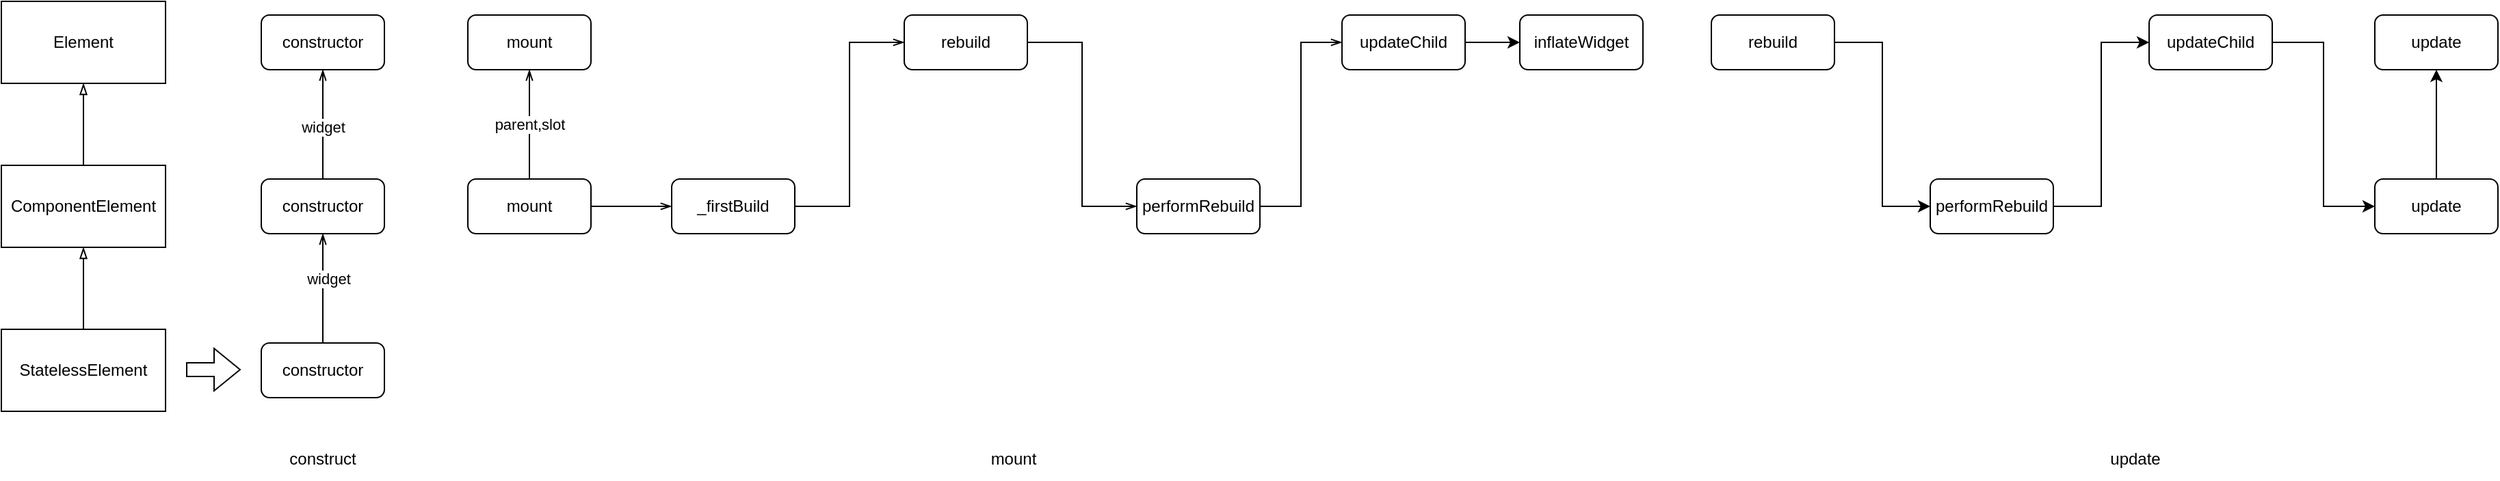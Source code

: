 <mxfile version="15.7.0" type="github">
  <diagram id="C5RBs43oDa-KdzZeNtuy" name="Page-1">
    <mxGraphModel dx="1298" dy="724" grid="1" gridSize="10" guides="1" tooltips="1" connect="1" arrows="1" fold="1" page="1" pageScale="1" pageWidth="1200" pageHeight="1600" math="0" shadow="0">
      <root>
        <mxCell id="WIyWlLk6GJQsqaUBKTNV-0" />
        <mxCell id="WIyWlLk6GJQsqaUBKTNV-1" parent="WIyWlLk6GJQsqaUBKTNV-0" />
        <mxCell id="9cUkJG0n4awL6qod9hBZ-3" style="edgeStyle=orthogonalEdgeStyle;rounded=0;orthogonalLoop=1;jettySize=auto;html=1;exitX=0.5;exitY=0;exitDx=0;exitDy=0;entryX=0.5;entryY=1;entryDx=0;entryDy=0;endArrow=blockThin;endFill=0;" parent="WIyWlLk6GJQsqaUBKTNV-1" source="9cUkJG0n4awL6qod9hBZ-0" target="9cUkJG0n4awL6qod9hBZ-1" edge="1">
          <mxGeometry relative="1" as="geometry" />
        </mxCell>
        <mxCell id="9cUkJG0n4awL6qod9hBZ-0" value="StatelessElement" style="rounded=0;whiteSpace=wrap;html=1;" parent="WIyWlLk6GJQsqaUBKTNV-1" vertex="1">
          <mxGeometry x="20" y="410" width="120" height="60" as="geometry" />
        </mxCell>
        <mxCell id="9cUkJG0n4awL6qod9hBZ-4" style="edgeStyle=orthogonalEdgeStyle;rounded=0;orthogonalLoop=1;jettySize=auto;html=1;exitX=0.5;exitY=0;exitDx=0;exitDy=0;entryX=0.5;entryY=1;entryDx=0;entryDy=0;endArrow=blockThin;endFill=0;" parent="WIyWlLk6GJQsqaUBKTNV-1" source="9cUkJG0n4awL6qod9hBZ-1" target="9cUkJG0n4awL6qod9hBZ-2" edge="1">
          <mxGeometry relative="1" as="geometry" />
        </mxCell>
        <mxCell id="9cUkJG0n4awL6qod9hBZ-1" value="ComponentElement" style="rounded=0;whiteSpace=wrap;html=1;" parent="WIyWlLk6GJQsqaUBKTNV-1" vertex="1">
          <mxGeometry x="20" y="290" width="120" height="60" as="geometry" />
        </mxCell>
        <mxCell id="9cUkJG0n4awL6qod9hBZ-2" value="Element" style="rounded=0;whiteSpace=wrap;html=1;" parent="WIyWlLk6GJQsqaUBKTNV-1" vertex="1">
          <mxGeometry x="20" y="170" width="120" height="60" as="geometry" />
        </mxCell>
        <mxCell id="9cUkJG0n4awL6qod9hBZ-5" value="construct" style="text;html=1;strokeColor=none;fillColor=none;align=center;verticalAlign=middle;whiteSpace=wrap;rounded=0;" parent="WIyWlLk6GJQsqaUBKTNV-1" vertex="1">
          <mxGeometry x="225" y="490" width="60" height="30" as="geometry" />
        </mxCell>
        <mxCell id="9cUkJG0n4awL6qod9hBZ-14" style="edgeStyle=orthogonalEdgeStyle;rounded=0;orthogonalLoop=1;jettySize=auto;html=1;exitX=0.5;exitY=0;exitDx=0;exitDy=0;entryX=0.5;entryY=1;entryDx=0;entryDy=0;endArrow=openThin;endFill=0;" parent="WIyWlLk6GJQsqaUBKTNV-1" source="9cUkJG0n4awL6qod9hBZ-11" target="9cUkJG0n4awL6qod9hBZ-12" edge="1">
          <mxGeometry relative="1" as="geometry" />
        </mxCell>
        <mxCell id="9cUkJG0n4awL6qod9hBZ-16" value="widget" style="edgeLabel;html=1;align=center;verticalAlign=middle;resizable=0;points=[];" parent="9cUkJG0n4awL6qod9hBZ-14" vertex="1" connectable="0">
          <mxGeometry x="0.175" y="-4" relative="1" as="geometry">
            <mxPoint as="offset" />
          </mxGeometry>
        </mxCell>
        <mxCell id="9cUkJG0n4awL6qod9hBZ-11" value="constructor" style="rounded=1;whiteSpace=wrap;html=1;" parent="WIyWlLk6GJQsqaUBKTNV-1" vertex="1">
          <mxGeometry x="210" y="420" width="90" height="40" as="geometry" />
        </mxCell>
        <mxCell id="9cUkJG0n4awL6qod9hBZ-15" style="edgeStyle=orthogonalEdgeStyle;rounded=0;orthogonalLoop=1;jettySize=auto;html=1;exitX=0.5;exitY=0;exitDx=0;exitDy=0;entryX=0.5;entryY=1;entryDx=0;entryDy=0;endArrow=openThin;endFill=0;" parent="WIyWlLk6GJQsqaUBKTNV-1" source="9cUkJG0n4awL6qod9hBZ-12" target="9cUkJG0n4awL6qod9hBZ-13" edge="1">
          <mxGeometry relative="1" as="geometry" />
        </mxCell>
        <mxCell id="9cUkJG0n4awL6qod9hBZ-17" value="widget" style="edgeLabel;html=1;align=center;verticalAlign=middle;resizable=0;points=[];" parent="9cUkJG0n4awL6qod9hBZ-15" vertex="1" connectable="0">
          <mxGeometry x="-0.05" relative="1" as="geometry">
            <mxPoint as="offset" />
          </mxGeometry>
        </mxCell>
        <mxCell id="9cUkJG0n4awL6qod9hBZ-12" value="constructor" style="rounded=1;whiteSpace=wrap;html=1;" parent="WIyWlLk6GJQsqaUBKTNV-1" vertex="1">
          <mxGeometry x="210" y="300" width="90" height="40" as="geometry" />
        </mxCell>
        <mxCell id="9cUkJG0n4awL6qod9hBZ-13" value="constructor" style="rounded=1;whiteSpace=wrap;html=1;" parent="WIyWlLk6GJQsqaUBKTNV-1" vertex="1">
          <mxGeometry x="210" y="180" width="90" height="40" as="geometry" />
        </mxCell>
        <mxCell id="9cUkJG0n4awL6qod9hBZ-21" style="edgeStyle=orthogonalEdgeStyle;rounded=0;orthogonalLoop=1;jettySize=auto;html=1;exitX=0.5;exitY=0;exitDx=0;exitDy=0;entryX=0.5;entryY=1;entryDx=0;entryDy=0;endArrow=openThin;endFill=0;" parent="WIyWlLk6GJQsqaUBKTNV-1" source="9cUkJG0n4awL6qod9hBZ-19" target="9cUkJG0n4awL6qod9hBZ-20" edge="1">
          <mxGeometry relative="1" as="geometry" />
        </mxCell>
        <mxCell id="9cUkJG0n4awL6qod9hBZ-22" value="parent,slot" style="edgeLabel;html=1;align=center;verticalAlign=middle;resizable=0;points=[];" parent="9cUkJG0n4awL6qod9hBZ-21" vertex="1" connectable="0">
          <mxGeometry relative="1" as="geometry">
            <mxPoint as="offset" />
          </mxGeometry>
        </mxCell>
        <mxCell id="9cUkJG0n4awL6qod9hBZ-34" style="edgeStyle=orthogonalEdgeStyle;rounded=0;orthogonalLoop=1;jettySize=auto;html=1;exitX=1;exitY=0.5;exitDx=0;exitDy=0;entryX=0;entryY=0.5;entryDx=0;entryDy=0;endArrow=openThin;endFill=0;" parent="WIyWlLk6GJQsqaUBKTNV-1" source="9cUkJG0n4awL6qod9hBZ-19" target="9cUkJG0n4awL6qod9hBZ-27" edge="1">
          <mxGeometry relative="1" as="geometry" />
        </mxCell>
        <mxCell id="9cUkJG0n4awL6qod9hBZ-19" value="mount" style="rounded=1;whiteSpace=wrap;html=1;" parent="WIyWlLk6GJQsqaUBKTNV-1" vertex="1">
          <mxGeometry x="361" y="300" width="90" height="40" as="geometry" />
        </mxCell>
        <mxCell id="9cUkJG0n4awL6qod9hBZ-20" value="mount" style="rounded=1;whiteSpace=wrap;html=1;" parent="WIyWlLk6GJQsqaUBKTNV-1" vertex="1">
          <mxGeometry x="361" y="180" width="90" height="40" as="geometry" />
        </mxCell>
        <mxCell id="9cUkJG0n4awL6qod9hBZ-25" value="" style="shape=flexArrow;endArrow=classic;html=1;rounded=0;" parent="WIyWlLk6GJQsqaUBKTNV-1" edge="1">
          <mxGeometry width="50" height="50" relative="1" as="geometry">
            <mxPoint x="155" y="439.5" as="sourcePoint" />
            <mxPoint x="195" y="439.5" as="targetPoint" />
          </mxGeometry>
        </mxCell>
        <mxCell id="9cUkJG0n4awL6qod9hBZ-29" style="edgeStyle=orthogonalEdgeStyle;rounded=0;orthogonalLoop=1;jettySize=auto;html=1;exitX=1;exitY=0.5;exitDx=0;exitDy=0;entryX=0;entryY=0.5;entryDx=0;entryDy=0;endArrow=openThin;endFill=0;" parent="WIyWlLk6GJQsqaUBKTNV-1" source="9cUkJG0n4awL6qod9hBZ-27" target="9cUkJG0n4awL6qod9hBZ-28" edge="1">
          <mxGeometry relative="1" as="geometry" />
        </mxCell>
        <mxCell id="9cUkJG0n4awL6qod9hBZ-27" value="_firstBuild" style="rounded=1;whiteSpace=wrap;html=1;" parent="WIyWlLk6GJQsqaUBKTNV-1" vertex="1">
          <mxGeometry x="510" y="300" width="90" height="40" as="geometry" />
        </mxCell>
        <mxCell id="9cUkJG0n4awL6qod9hBZ-31" style="edgeStyle=orthogonalEdgeStyle;rounded=0;orthogonalLoop=1;jettySize=auto;html=1;exitX=1;exitY=0.5;exitDx=0;exitDy=0;entryX=0;entryY=0.5;entryDx=0;entryDy=0;endArrow=openThin;endFill=0;" parent="WIyWlLk6GJQsqaUBKTNV-1" source="9cUkJG0n4awL6qod9hBZ-28" target="9cUkJG0n4awL6qod9hBZ-30" edge="1">
          <mxGeometry relative="1" as="geometry" />
        </mxCell>
        <mxCell id="9cUkJG0n4awL6qod9hBZ-28" value="rebuild" style="rounded=1;whiteSpace=wrap;html=1;" parent="WIyWlLk6GJQsqaUBKTNV-1" vertex="1">
          <mxGeometry x="680" y="180" width="90" height="40" as="geometry" />
        </mxCell>
        <mxCell id="9cUkJG0n4awL6qod9hBZ-33" style="edgeStyle=orthogonalEdgeStyle;rounded=0;orthogonalLoop=1;jettySize=auto;html=1;exitX=1;exitY=0.5;exitDx=0;exitDy=0;entryX=0;entryY=0.5;entryDx=0;entryDy=0;endArrow=openThin;endFill=0;" parent="WIyWlLk6GJQsqaUBKTNV-1" source="9cUkJG0n4awL6qod9hBZ-30" target="9cUkJG0n4awL6qod9hBZ-32" edge="1">
          <mxGeometry relative="1" as="geometry" />
        </mxCell>
        <mxCell id="9cUkJG0n4awL6qod9hBZ-30" value="performRebuild" style="rounded=1;whiteSpace=wrap;html=1;" parent="WIyWlLk6GJQsqaUBKTNV-1" vertex="1">
          <mxGeometry x="850" y="300" width="90" height="40" as="geometry" />
        </mxCell>
        <mxCell id="mk55wQE1P58tn3SGSSxu-1" style="edgeStyle=orthogonalEdgeStyle;rounded=0;orthogonalLoop=1;jettySize=auto;html=1;exitX=1;exitY=0.5;exitDx=0;exitDy=0;entryX=0;entryY=0.5;entryDx=0;entryDy=0;" parent="WIyWlLk6GJQsqaUBKTNV-1" source="9cUkJG0n4awL6qod9hBZ-32" target="mk55wQE1P58tn3SGSSxu-0" edge="1">
          <mxGeometry relative="1" as="geometry" />
        </mxCell>
        <mxCell id="9cUkJG0n4awL6qod9hBZ-32" value="updateChild" style="rounded=1;whiteSpace=wrap;html=1;" parent="WIyWlLk6GJQsqaUBKTNV-1" vertex="1">
          <mxGeometry x="1000" y="180" width="90" height="40" as="geometry" />
        </mxCell>
        <mxCell id="9cUkJG0n4awL6qod9hBZ-35" value="mount" style="text;html=1;strokeColor=none;fillColor=none;align=center;verticalAlign=middle;whiteSpace=wrap;rounded=0;" parent="WIyWlLk6GJQsqaUBKTNV-1" vertex="1">
          <mxGeometry x="730" y="490" width="60" height="30" as="geometry" />
        </mxCell>
        <mxCell id="mk55wQE1P58tn3SGSSxu-0" value="inflateWidget" style="rounded=1;whiteSpace=wrap;html=1;" parent="WIyWlLk6GJQsqaUBKTNV-1" vertex="1">
          <mxGeometry x="1130" y="180" width="90" height="40" as="geometry" />
        </mxCell>
        <mxCell id="mk55wQE1P58tn3SGSSxu-5" style="edgeStyle=orthogonalEdgeStyle;rounded=0;orthogonalLoop=1;jettySize=auto;html=1;exitX=1;exitY=0.5;exitDx=0;exitDy=0;entryX=0;entryY=0.5;entryDx=0;entryDy=0;" parent="WIyWlLk6GJQsqaUBKTNV-1" source="mk55wQE1P58tn3SGSSxu-2" target="mk55wQE1P58tn3SGSSxu-3" edge="1">
          <mxGeometry relative="1" as="geometry" />
        </mxCell>
        <mxCell id="mk55wQE1P58tn3SGSSxu-2" value="rebuild" style="rounded=1;whiteSpace=wrap;html=1;" parent="WIyWlLk6GJQsqaUBKTNV-1" vertex="1">
          <mxGeometry x="1270" y="180" width="90" height="40" as="geometry" />
        </mxCell>
        <mxCell id="mk55wQE1P58tn3SGSSxu-6" style="edgeStyle=orthogonalEdgeStyle;rounded=0;orthogonalLoop=1;jettySize=auto;html=1;exitX=1;exitY=0.5;exitDx=0;exitDy=0;entryX=0;entryY=0.5;entryDx=0;entryDy=0;" parent="WIyWlLk6GJQsqaUBKTNV-1" source="mk55wQE1P58tn3SGSSxu-3" target="mk55wQE1P58tn3SGSSxu-4" edge="1">
          <mxGeometry relative="1" as="geometry" />
        </mxCell>
        <mxCell id="mk55wQE1P58tn3SGSSxu-3" value="performRebuild" style="rounded=1;whiteSpace=wrap;html=1;" parent="WIyWlLk6GJQsqaUBKTNV-1" vertex="1">
          <mxGeometry x="1430" y="300" width="90" height="40" as="geometry" />
        </mxCell>
        <mxCell id="mk55wQE1P58tn3SGSSxu-8" style="edgeStyle=orthogonalEdgeStyle;rounded=0;orthogonalLoop=1;jettySize=auto;html=1;exitX=1;exitY=0.5;exitDx=0;exitDy=0;entryX=0;entryY=0.5;entryDx=0;entryDy=0;" parent="WIyWlLk6GJQsqaUBKTNV-1" source="mk55wQE1P58tn3SGSSxu-4" target="mk55wQE1P58tn3SGSSxu-7" edge="1">
          <mxGeometry relative="1" as="geometry" />
        </mxCell>
        <mxCell id="mk55wQE1P58tn3SGSSxu-4" value="updateChild" style="rounded=1;whiteSpace=wrap;html=1;" parent="WIyWlLk6GJQsqaUBKTNV-1" vertex="1">
          <mxGeometry x="1590" y="180" width="90" height="40" as="geometry" />
        </mxCell>
        <mxCell id="nsNBMzfNjHoRp4rMEoGC-2" style="edgeStyle=orthogonalEdgeStyle;rounded=0;orthogonalLoop=1;jettySize=auto;html=1;exitX=0.5;exitY=0;exitDx=0;exitDy=0;entryX=0.5;entryY=1;entryDx=0;entryDy=0;" edge="1" parent="WIyWlLk6GJQsqaUBKTNV-1" source="mk55wQE1P58tn3SGSSxu-7" target="mk55wQE1P58tn3SGSSxu-9">
          <mxGeometry relative="1" as="geometry" />
        </mxCell>
        <mxCell id="mk55wQE1P58tn3SGSSxu-7" value="update" style="rounded=1;whiteSpace=wrap;html=1;" parent="WIyWlLk6GJQsqaUBKTNV-1" vertex="1">
          <mxGeometry x="1755" y="300" width="90" height="40" as="geometry" />
        </mxCell>
        <mxCell id="mk55wQE1P58tn3SGSSxu-9" value="update" style="rounded=1;whiteSpace=wrap;html=1;" parent="WIyWlLk6GJQsqaUBKTNV-1" vertex="1">
          <mxGeometry x="1755" y="180" width="90" height="40" as="geometry" />
        </mxCell>
        <mxCell id="nsNBMzfNjHoRp4rMEoGC-4" value="update" style="text;html=1;strokeColor=none;fillColor=none;align=center;verticalAlign=middle;whiteSpace=wrap;rounded=0;" vertex="1" parent="WIyWlLk6GJQsqaUBKTNV-1">
          <mxGeometry x="1550" y="490" width="60" height="30" as="geometry" />
        </mxCell>
      </root>
    </mxGraphModel>
  </diagram>
</mxfile>
